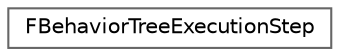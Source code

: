 digraph "Graphical Class Hierarchy"
{
 // INTERACTIVE_SVG=YES
 // LATEX_PDF_SIZE
  bgcolor="transparent";
  edge [fontname=Helvetica,fontsize=10,labelfontname=Helvetica,labelfontsize=10];
  node [fontname=Helvetica,fontsize=10,shape=box,height=0.2,width=0.4];
  rankdir="LR";
  Node0 [id="Node000000",label="FBehaviorTreeExecutionStep",height=0.2,width=0.4,color="grey40", fillcolor="white", style="filled",URL="$da/dfc/structFBehaviorTreeExecutionStep.html",tooltip="debugger data about current execution step"];
}
